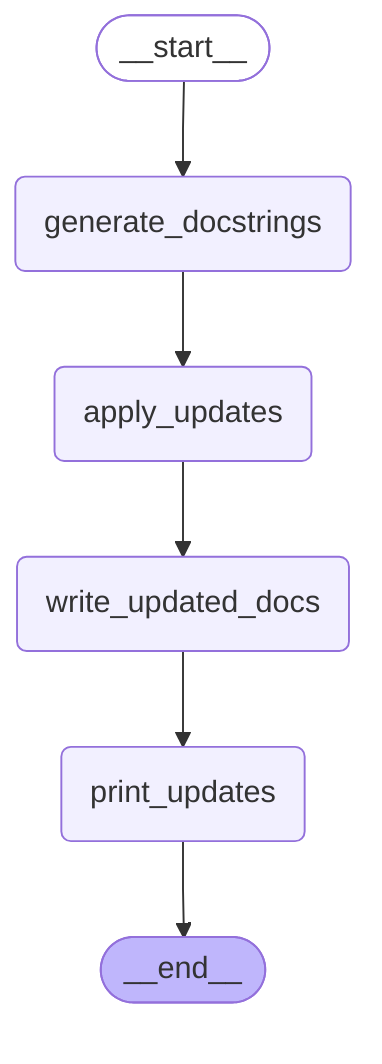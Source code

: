 %%{init: {'flowchart': {'curve': 'linear'}}}%%
graph TD;
	__start__([<p>__start__</p>]):::first
	generate_docstrings(generate_docstrings)
	apply_updates(apply_updates)
	write_updated_docs(write_updated_docs)
	print_updates(print_updates)
	__end__([<p>__end__</p>]):::last
	__start__ --> generate_docstrings;
	apply_updates --> write_updated_docs;
	generate_docstrings --> apply_updates;
	print_updates --> __end__;
	write_updated_docs --> print_updates;
	classDef default fill:#f2f0ff,line-height:1.2
	classDef first fill-opacity:0
	classDef last fill:#bfb6fc